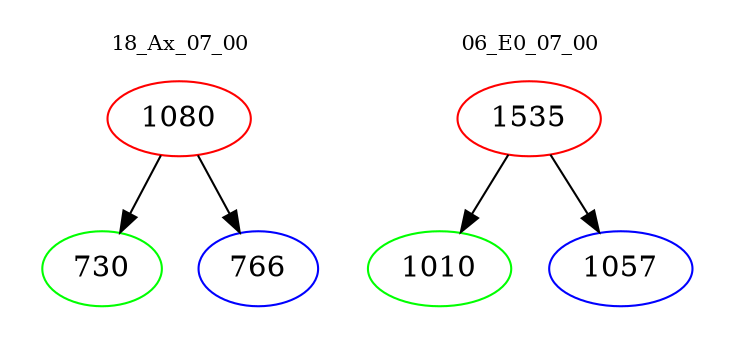 digraph{
subgraph cluster_0 {
color = white
label = "18_Ax_07_00";
fontsize=10;
T0_1080 [label="1080", color="red"]
T0_1080 -> T0_730 [color="black"]
T0_730 [label="730", color="green"]
T0_1080 -> T0_766 [color="black"]
T0_766 [label="766", color="blue"]
}
subgraph cluster_1 {
color = white
label = "06_E0_07_00";
fontsize=10;
T1_1535 [label="1535", color="red"]
T1_1535 -> T1_1010 [color="black"]
T1_1010 [label="1010", color="green"]
T1_1535 -> T1_1057 [color="black"]
T1_1057 [label="1057", color="blue"]
}
}
